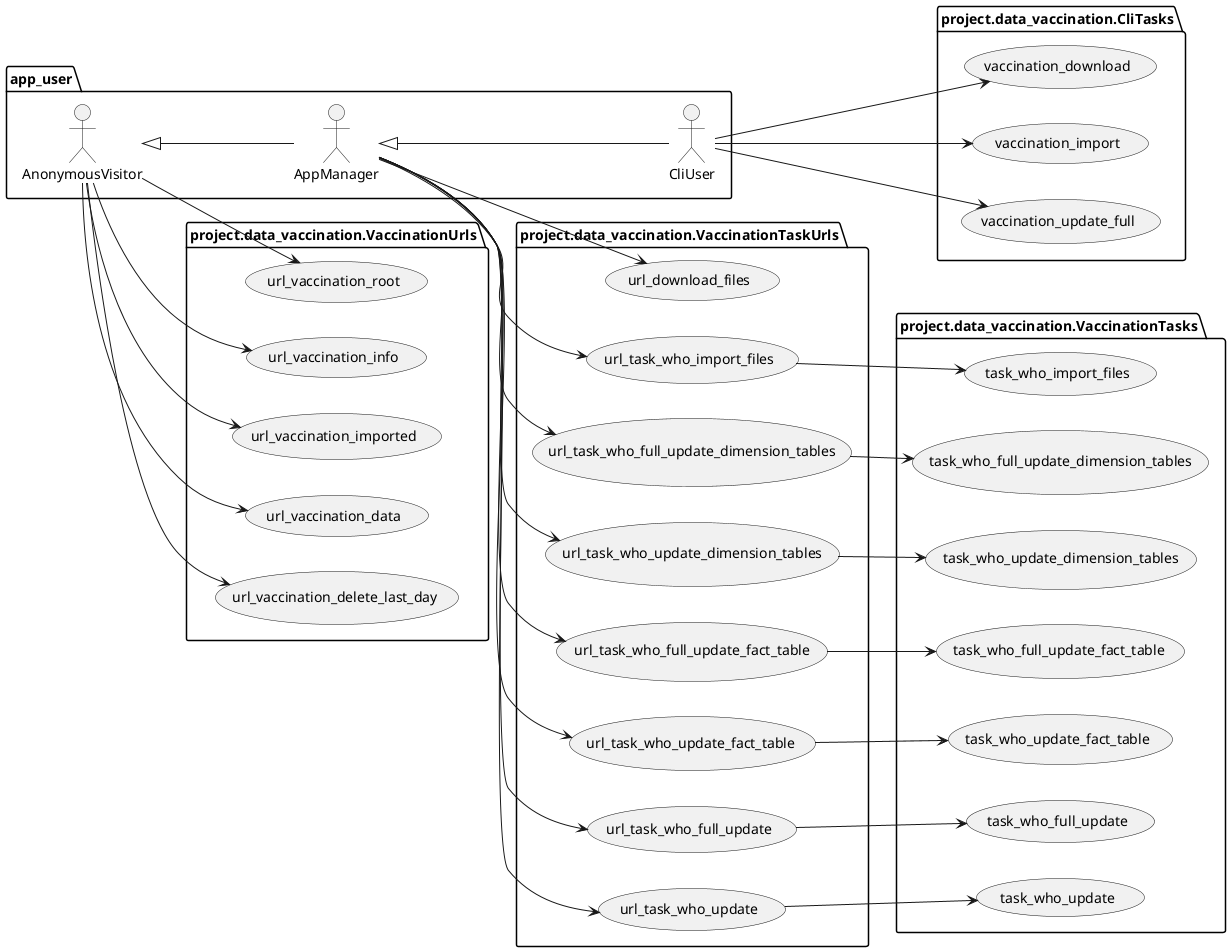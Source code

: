 @startuml
left to right direction

package app_user {
	actor AnonymousVisitor as av
	actor AppManager as am
	actor CliUser as cu

	av <|-- am
	am <|-- cu
}

package project.data_vaccination.VaccinationTaskUrls {

	usecase url_download_files as UC10
	usecase url_task_who_import_files as UC11
	usecase url_task_who_full_update_dimension_tables as UC12
	usecase url_task_who_update_dimension_tables as UC13
	usecase url_task_who_full_update_fact_table as UC14
	usecase url_task_who_update_fact_table as UC15
	usecase url_task_who_full_update as UC16
	usecase url_task_who_update as UC17

	am --> UC10
    am --> UC11
    am --> UC12
    am --> UC13
    am --> UC14
    am --> UC15
    am --> UC16
    am --> UC17
}

package project.data_vaccination.VaccinationTasks {

	usecase task_who_import_files as UC21
	usecase task_who_full_update_dimension_tables as UC22
	usecase task_who_update_dimension_tables as UC23
	usecase task_who_full_update_fact_table as UC24
	usecase task_who_update_fact_table as UC25
	usecase task_who_full_update as UC26
	usecase task_who_update as UC27

    UC11 --> UC21
    UC12 --> UC22
    UC13 --> UC23
    UC14 --> UC24
    UC15 --> UC25
    UC16 --> UC26
    UC17 --> UC27
}

package project.data_vaccination.CliTasks {

    'usecase vaccination_delete_last_day as UC120
    usecase vaccination_download as UC121
	usecase vaccination_import as UC122
	usecase vaccination_update_full as UC123
	'usecase vaccination_update as UC124

    'cu --> UC120
    cu --> UC121
    cu --> UC122
    cu --> UC123
    'cu --> UC124
}

package project.data_vaccination.VaccinationUrls {
	usecase url_vaccination_root as UC30
	usecase url_vaccination_info as UC31
	usecase url_vaccination_imported as UC40
	usecase url_vaccination_data as UC41
	usecase url_vaccination_delete_last_day as UC42

    av --> UC30
    av --> UC31
    av --> UC40
    av --> UC41
    av --> UC42
}

@enduml
